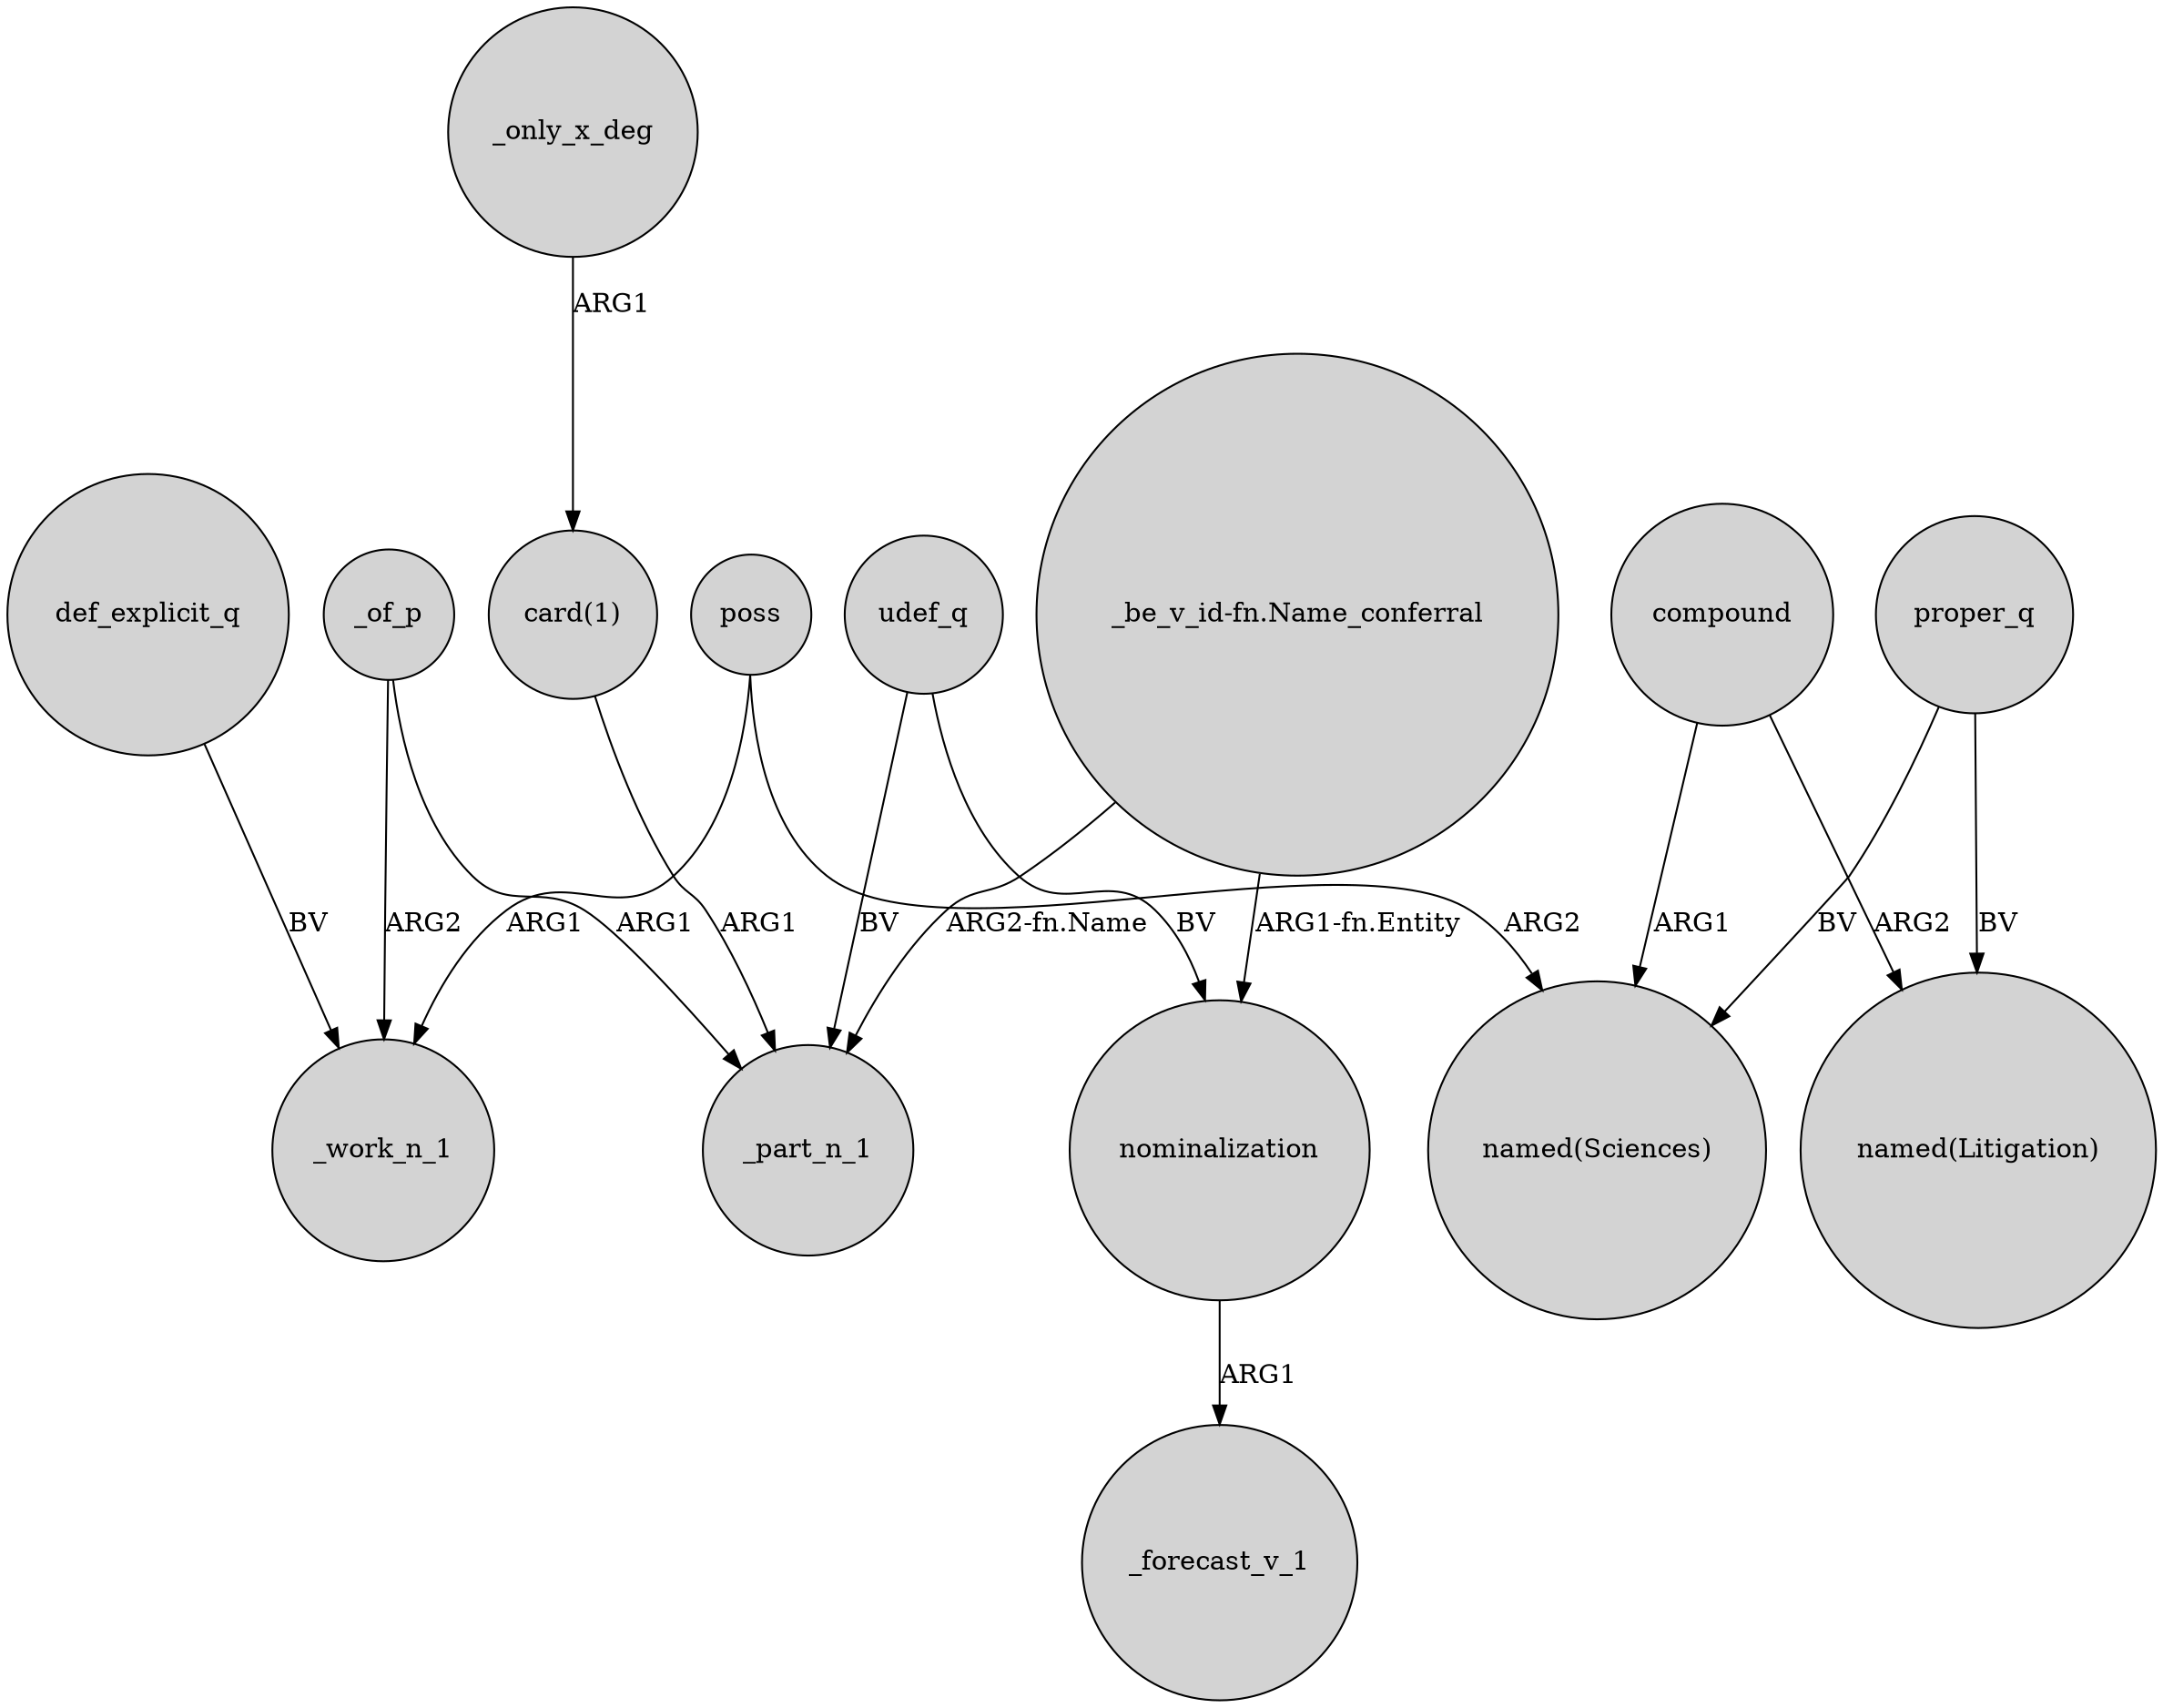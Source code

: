 digraph {
	node [shape=circle style=filled]
	poss -> _work_n_1 [label=ARG1]
	"card(1)" -> _part_n_1 [label=ARG1]
	_only_x_deg -> "card(1)" [label=ARG1]
	poss -> "named(Sciences)" [label=ARG2]
	nominalization -> _forecast_v_1 [label=ARG1]
	compound -> "named(Litigation)" [label=ARG2]
	proper_q -> "named(Litigation)" [label=BV]
	compound -> "named(Sciences)" [label=ARG1]
	udef_q -> _part_n_1 [label=BV]
	def_explicit_q -> _work_n_1 [label=BV]
	"_be_v_id-fn.Name_conferral" -> nominalization [label="ARG1-fn.Entity"]
	"_be_v_id-fn.Name_conferral" -> _part_n_1 [label="ARG2-fn.Name"]
	proper_q -> "named(Sciences)" [label=BV]
	_of_p -> _part_n_1 [label=ARG1]
	_of_p -> _work_n_1 [label=ARG2]
	udef_q -> nominalization [label=BV]
}
